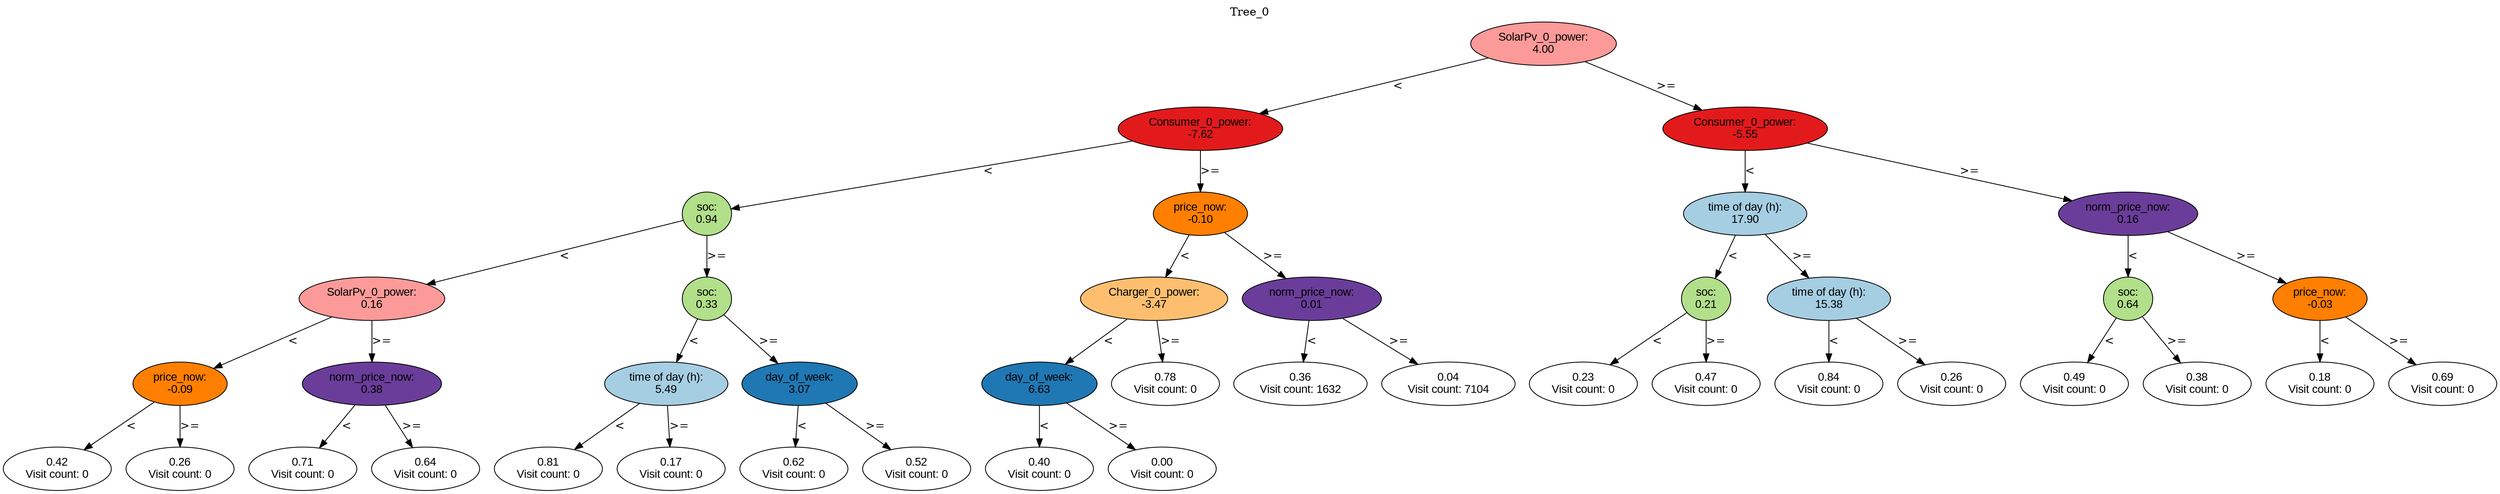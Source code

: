 digraph BST {
    node [fontname="Arial" style=filled colorscheme=paired12];
    0 [ label = "SolarPv_0_power:
4.00" fillcolor=5];
    1 [ label = "Consumer_0_power:
-7.62" fillcolor=6];
    2 [ label = "soc:
0.94" fillcolor=3];
    3 [ label = "SolarPv_0_power:
0.16" fillcolor=5];
    4 [ label = "price_now:
-0.09" fillcolor=8];
    5 [ label = "0.42
Visit count: 0" fillcolor=white];
    6 [ label = "0.26
Visit count: 0" fillcolor=white];
    7 [ label = "norm_price_now:
0.38" fillcolor=10];
    8 [ label = "0.71
Visit count: 0" fillcolor=white];
    9 [ label = "0.64
Visit count: 0" fillcolor=white];
    10 [ label = "soc:
0.33" fillcolor=3];
    11 [ label = "time of day (h):
5.49" fillcolor=1];
    12 [ label = "0.81
Visit count: 0" fillcolor=white];
    13 [ label = "0.17
Visit count: 0" fillcolor=white];
    14 [ label = "day_of_week:
3.07" fillcolor=2];
    15 [ label = "0.62
Visit count: 0" fillcolor=white];
    16 [ label = "0.52
Visit count: 0" fillcolor=white];
    17 [ label = "price_now:
-0.10" fillcolor=8];
    18 [ label = "Charger_0_power:
-3.47" fillcolor=7];
    19 [ label = "day_of_week:
6.63" fillcolor=2];
    20 [ label = "0.40
Visit count: 0" fillcolor=white];
    21 [ label = "0.00
Visit count: 0" fillcolor=white];
    22 [ label = "0.78
Visit count: 0" fillcolor=white];
    23 [ label = "norm_price_now:
0.01" fillcolor=10];
    24 [ label = "0.36
Visit count: 1632" fillcolor=white];
    25 [ label = "0.04
Visit count: 7104" fillcolor=white];
    26 [ label = "Consumer_0_power:
-5.55" fillcolor=6];
    27 [ label = "time of day (h):
17.90" fillcolor=1];
    28 [ label = "soc:
0.21" fillcolor=3];
    29 [ label = "0.23
Visit count: 0" fillcolor=white];
    30 [ label = "0.47
Visit count: 0" fillcolor=white];
    31 [ label = "time of day (h):
15.38" fillcolor=1];
    32 [ label = "0.84
Visit count: 0" fillcolor=white];
    33 [ label = "0.26
Visit count: 0" fillcolor=white];
    34 [ label = "norm_price_now:
0.16" fillcolor=10];
    35 [ label = "soc:
0.64" fillcolor=3];
    36 [ label = "0.49
Visit count: 0" fillcolor=white];
    37 [ label = "0.38
Visit count: 0" fillcolor=white];
    38 [ label = "price_now:
-0.03" fillcolor=8];
    39 [ label = "0.18
Visit count: 0" fillcolor=white];
    40 [ label = "0.69
Visit count: 0" fillcolor=white];

    0  -> 1[ label = "<"];
    0  -> 26[ label = ">="];
    1  -> 2[ label = "<"];
    1  -> 17[ label = ">="];
    2  -> 3[ label = "<"];
    2  -> 10[ label = ">="];
    3  -> 4[ label = "<"];
    3  -> 7[ label = ">="];
    4  -> 5[ label = "<"];
    4  -> 6[ label = ">="];
    7  -> 8[ label = "<"];
    7  -> 9[ label = ">="];
    10  -> 11[ label = "<"];
    10  -> 14[ label = ">="];
    11  -> 12[ label = "<"];
    11  -> 13[ label = ">="];
    14  -> 15[ label = "<"];
    14  -> 16[ label = ">="];
    17  -> 18[ label = "<"];
    17  -> 23[ label = ">="];
    18  -> 19[ label = "<"];
    18  -> 22[ label = ">="];
    19  -> 20[ label = "<"];
    19  -> 21[ label = ">="];
    23  -> 24[ label = "<"];
    23  -> 25[ label = ">="];
    26  -> 27[ label = "<"];
    26  -> 34[ label = ">="];
    27  -> 28[ label = "<"];
    27  -> 31[ label = ">="];
    28  -> 29[ label = "<"];
    28  -> 30[ label = ">="];
    31  -> 32[ label = "<"];
    31  -> 33[ label = ">="];
    34  -> 35[ label = "<"];
    34  -> 38[ label = ">="];
    35  -> 36[ label = "<"];
    35  -> 37[ label = ">="];
    38  -> 39[ label = "<"];
    38  -> 40[ label = ">="];

    labelloc="t";
    label="Tree_0";
}